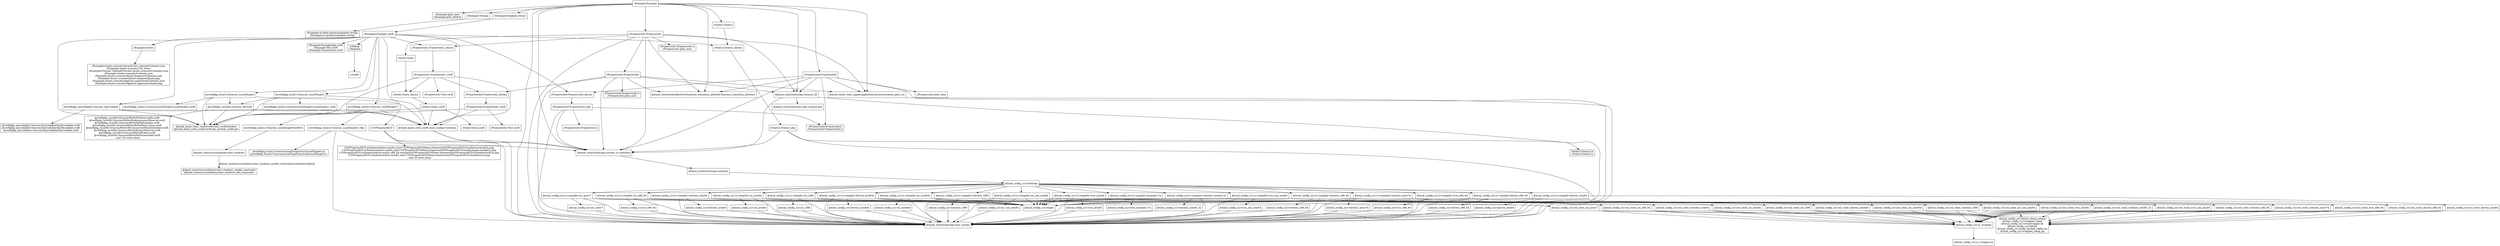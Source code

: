 digraph mygraph {
  node [shape=box];
  "//Example:Example"
  "//Example:Example" -> "//Example:plist_auto\n//Example:plist_default"
  "//Example:Example" -> "//Example:Strings"
  "//Example:Example" -> "@build_bazel_rules_apple//apple/internal:environment_plist_ios"
  "//Example:Example" -> "@bazel_tools//tools/objc:host_xcodes"
  "//Example:Example" -> "@bazel_tools//tools/cpp:current_cc_toolchain"
  "//Example:Example" -> "//Example:Example_library"
  "//Example:Example" -> "@bazel_tools//tools/objc:dummy_lib"
  "//Example:Example" -> "//Framework1:Framework1"
  "//Example:Example" -> "//Framework3:Framework3"
  "//Example:Example" -> "//Static2:Static2"
  "//Example:Example" -> "@bazel_tools//tools/allowlists/function_transition_allowlist:function_transition_allowlist"
  "//Framework1:Framework1"
  "//Framework1:Framework1" -> "//Framework1:Framework1.h\n//Framework1:plist_auto"
  "//Framework1:Framework1" -> "//Framework1:Framework1_library"
  "//Framework1:Framework1" -> "@bazel_tools//tools/allowlists/function_transition_allowlist:function_transition_allowlist"
  "//Framework1:Framework1" -> "//Static:Static"
  "//Framework1:Framework1" -> "@bazel_tools//tools/objc:host_xcodes"
  "//Framework1:Framework1" -> "//Framework2:Framework2"
  "//Framework1:Framework1" -> "@bazel_tools//tools/cpp:current_cc_toolchain"
  "//Framework1:Framework1" -> "@bazel_tools//tools/objc:dummy_lib"
  "//Framework1:Framework1" -> "@build_bazel_rules_apple//apple/internal:environment_plist_ios"
  "//Framework2:Framework2"
  "//Framework2:Framework2" -> "//Framework2:Framework2.h\n//Framework2:plist_auto"
  "//Framework2:Framework2" -> "//Framework2:Framework2_library"
  "//Framework2:Framework2" -> "@bazel_tools//tools/allowlists/function_transition_allowlist:function_transition_allowlist"
  "//Framework2:Framework2" -> "@bazel_tools//tools/objc:host_xcodes"
  "//Framework2:Framework2" -> "@bazel_tools//tools/cpp:current_cc_toolchain"
  "//Framework2:Framework2" -> "@bazel_tools//tools/objc:dummy_lib"
  "//Framework2:Framework2" -> "@build_bazel_rules_apple//apple/internal:environment_plist_ios"
  "//Framework2:Framework2.h\n//Framework2:plist_auto"
  "//Static:Static"
  "//Static:Static" -> "//Static:Static_library"
  "//Framework1:Framework1.h\n//Framework1:plist_auto"
  "//Example:Example_library"
  "//Example:Example_library" -> "//Example:Example_swift"
  "//Example:Strings"
  "//Example:Strings" -> "//Example:zh-Hant.lproj/Localizable.strings\n//Example:en.lproj/Localizable.strings"
  "//Example:zh-Hant.lproj/Localizable.strings\n//Example:en.lproj/Localizable.strings"
  "//Example:plist_auto\n//Example:plist_default"
  "//Static2:Static2"
  "//Static2:Static2" -> "//Static2:Static2_library"
  "//Example:Example_swift"
  "//Example:Example_swift" -> "//Example:Assets"
  "//Example:Example_swift" -> "//Example:ExampleApp.swift\n//Example:Test.swift\n//Example:ContentView.swift"
  "//Example:Example_swift" -> "//:Debug\n//:Release"
  "//Example:Example_swift" -> "//Framework1:Framework1_library"
  "//Example:Example_swift" -> "@build_bazel_rules_swift_local_config//:toolchain"
  "//Example:Example_swift" -> "//Framework3:Framework3_library"
  "//Example:Example_swift" -> "//Static2:Static2_library"
  "//Example:Example_swift" -> "@swiftpkg_anycodable//:Sources_AnyCodable"
  "//Example:Example_swift" -> "@swiftpkg_local1//:Sources_LocalTarget1"
  "//Example:Example_swift" -> "@swiftpkg_local1//:Sources_LocalTarget3"
  "//Example:Example_swift" -> "@swiftpkg_local1//:Sources_LocalTarget2"
  "//Example:Example_swift" -> "//:SVProgressHUD"
  "//Example:Example_swift" -> "@build_bazel_rules_swift//swift:emit_swiftinterface\n@build_bazel_rules_swift//swift:per_module_swiftcopt"
  "//:SVProgressHUD"
  "//:SVProgressHUD" -> "//:SVProgressHUD.xcframework/ios-arm64_armv7/SVProgressHUDShare.framework/SVProgressHUD.bundle/success@3x.png\n//:SVProgressHUD.xcframework/ios-arm64_armv7/SVProgressHUDShare.framework/SVProgressHUD.bundle/angle-mask@2x.png\n//:SVProgressHUD.xcframework/ios-arm64_x86_64-simulator/SVProgressHUDShare.framework/SVProgressHUD.bundle/error@2x.png\n//:SVProgressHUD.xcframework/ios-arm64_armv7/SVProgressHUDShare.framework/SVProgressHUD.bundle/error.png\n...and 35 more items"
  "//:SVProgressHUD" -> "@bazel_tools//tools/cpp:current_cc_toolchain"
  "//:SVProgressHUD" -> "@bazel_tools//tools/objc:host_xcodes"
  "//:SVProgressHUD.xcframework/ios-arm64_armv7/SVProgressHUDShare.framework/SVProgressHUD.bundle/success@3x.png\n//:SVProgressHUD.xcframework/ios-arm64_armv7/SVProgressHUDShare.framework/SVProgressHUD.bundle/angle-mask@2x.png\n//:SVProgressHUD.xcframework/ios-arm64_x86_64-simulator/SVProgressHUDShare.framework/SVProgressHUD.bundle/error@2x.png\n//:SVProgressHUD.xcframework/ios-arm64_armv7/SVProgressHUDShare.framework/SVProgressHUD.bundle/error.png\n...and 35 more items"
  "@swiftpkg_local1//:Sources_LocalTarget2"
  "@swiftpkg_local1//:Sources_LocalTarget2" -> "@swiftpkg_rxswift//:Sources_RxSwift"
  "@swiftpkg_local1//:Sources_LocalTarget2" -> "@build_bazel_rules_swift_local_config//:toolchain"
  "@swiftpkg_local1//:Sources_LocalTarget2" -> "@swiftpkg_local1//:Sources/LocalTarget2/LocalTarget2.swift"
  "@swiftpkg_local1//:Sources_LocalTarget2" -> "@build_bazel_rules_swift//swift:emit_swiftinterface\n@build_bazel_rules_swift//swift:per_module_swiftcopt"
  "@swiftpkg_local1//:Sources/LocalTarget2/LocalTarget2.swift"
  "@swiftpkg_local1//:Sources_LocalTarget3"
  "@swiftpkg_local1//:Sources_LocalTarget3" -> "@swiftpkg_local1//:Sources_LocalTarget3_Objc"
  "@swiftpkg_local1//:Sources_LocalTarget3" -> "@build_bazel_rules_swift_local_config//:toolchain"
  "@swiftpkg_local1//:Sources_LocalTarget3" -> "@swiftpkg_local1//:Sources_LocalTarget3SwiftSrc"
  "@swiftpkg_local1//:Sources_LocalTarget3" -> "@build_bazel_rules_swift//swift:emit_swiftinterface\n@build_bazel_rules_swift//swift:per_module_swiftcopt"
  "@swiftpkg_local1//:Sources_LocalTarget3_Objc"
  "@swiftpkg_local1//:Sources_LocalTarget3_Objc" -> "@swiftpkg_local1//:Sources/LocalTarget3/src/LocalTarget3.m\n@swiftpkg_local1//:Sources/LocalTarget3/include/LocalTarget3.h"
  "@swiftpkg_local1//:Sources_LocalTarget3_Objc" -> "@bazel_tools//tools/objc:host_xcodes"
  "@swiftpkg_local1//:Sources_LocalTarget3_Objc" -> "@bazel_tools//tools/cpp:current_cc_toolchain"
  "@swiftpkg_local1//:Sources/LocalTarget3/src/LocalTarget3.m\n@swiftpkg_local1//:Sources/LocalTarget3/include/LocalTarget3.h"
  "@swiftpkg_local1//:Sources_LocalTarget1"
  "@swiftpkg_local1//:Sources_LocalTarget1" -> "@swiftpkg_rxswift//:Sources_RxSwift"
  "@swiftpkg_local1//:Sources_LocalTarget1" -> "@build_bazel_rules_swift_local_config//:toolchain"
  "@swiftpkg_local1//:Sources_LocalTarget1" -> "@swiftpkg_local1//:Sources/LocalTarget1/LocalTarget1.swift"
  "@swiftpkg_local1//:Sources_LocalTarget1" -> "@build_bazel_rules_swift//swift:emit_swiftinterface\n@build_bazel_rules_swift//swift:per_module_swiftcopt"
  "@swiftpkg_local1//:Sources/LocalTarget1/LocalTarget1.swift"
  "@swiftpkg_rxswift//:Sources_RxSwift"
  "@swiftpkg_rxswift//:Sources_RxSwift" -> "@build_bazel_rules_swift_local_config//:toolchain"
  "@swiftpkg_rxswift//:Sources_RxSwift" -> "@swiftpkg_rxswift//:Sources/RxSwift/Observable.swift\n@swiftpkg_rxswift//:Sources/RxSwift/AnonymousObserver.swift\n@swiftpkg_rxswift//:Sources/RxSwift/Materialize.swift\n@swiftpkg_rxswift//:Sources/RxSwift/Platform.Linux.swift\n@swiftpkg_rxswift//:Sources/RxSwift/ConcurrentMainScheduler.swift\n@swiftpkg_rxswift//:Sources/RxSwift/AnyObserver.swift\n@swiftpkg_rxswift//:Sources/RxSwift/Amb.swift\n@swiftpkg_rxswift//:Sources/RxSwift/Enumerated.swift\n...and 152 more items"
  "@swiftpkg_rxswift//:Sources_RxSwift" -> "@build_bazel_rules_swift//swift:emit_swiftinterface\n@build_bazel_rules_swift//swift:per_module_swiftcopt"
  "@swiftpkg_rxswift//:Sources/RxSwift/Observable.swift\n@swiftpkg_rxswift//:Sources/RxSwift/AnonymousObserver.swift\n@swiftpkg_rxswift//:Sources/RxSwift/Materialize.swift\n@swiftpkg_rxswift//:Sources/RxSwift/Platform.Linux.swift\n@swiftpkg_rxswift//:Sources/RxSwift/ConcurrentMainScheduler.swift\n@swiftpkg_rxswift//:Sources/RxSwift/AnyObserver.swift\n@swiftpkg_rxswift//:Sources/RxSwift/Amb.swift\n@swiftpkg_rxswift//:Sources/RxSwift/Enumerated.swift\n...and 152 more items"
  "@swiftpkg_anycodable//:Sources_AnyCodable"
  "@swiftpkg_anycodable//:Sources_AnyCodable" -> "@build_bazel_rules_swift_local_config//:toolchain"
  "@swiftpkg_anycodable//:Sources_AnyCodable" -> "@swiftpkg_anycodable//:Sources/AnyCodable/AnyEncodable.swift\n@swiftpkg_anycodable//:Sources/AnyCodable/AnyDecodable.swift\n@swiftpkg_anycodable//:Sources/AnyCodable/AnyCodable.swift"
  "@swiftpkg_anycodable//:Sources_AnyCodable" -> "@build_bazel_rules_swift//swift:emit_swiftinterface\n@build_bazel_rules_swift//swift:per_module_swiftcopt"
  "@swiftpkg_anycodable//:Sources/AnyCodable/AnyEncodable.swift\n@swiftpkg_anycodable//:Sources/AnyCodable/AnyDecodable.swift\n@swiftpkg_anycodable//:Sources/AnyCodable/AnyCodable.swift"
  "//Static2:Static2_library"
  "//Static2:Static2_library" -> "//Static2:Static2_objc"
  "//Static2:Static2_objc"
  "//Static2:Static2_objc" -> "//Static2:Static2.m\n//Static2:Static2.h"
  "//Static2:Static2_objc" -> "@bazel_tools//tools/objc:host_xcodes"
  "//Static2:Static2_objc" -> "@bazel_tools//tools/cpp:current_cc_toolchain"
  "//Static2:Static2.m\n//Static2:Static2.h"
  "//Framework1:Framework1_library"
  "//Framework1:Framework1_library" -> "//Framework1:Framework1_swift"
  "//Framework1:Framework1_swift"
  "//Framework1:Framework1_swift" -> "//Framework1:Test.swift"
  "//Framework1:Framework1_swift" -> "@build_bazel_rules_swift//swift:emit_swiftinterface\n@build_bazel_rules_swift//swift:per_module_swiftcopt"
  "//Framework1:Framework1_swift" -> "@build_bazel_rules_swift_local_config//:toolchain"
  "//Framework1:Framework1_swift" -> "//Static:Static_library"
  "//Framework1:Framework1_swift" -> "//Framework2:Framework2_library"
  "//Framework2:Framework2_library"
  "//Framework2:Framework2_library" -> "//Framework2:Framework2_swift"
  "//Static:Static_library"
  "//Static:Static_library" -> "//Static:Static_swift"
  "//Static:Static_swift"
  "//Static:Static_swift" -> "//Static:Static.swift"
  "//Static:Static_swift" -> "@build_bazel_rules_swift//swift:emit_swiftinterface\n@build_bazel_rules_swift//swift:per_module_swiftcopt"
  "//Static:Static_swift" -> "@build_bazel_rules_swift_local_config//:toolchain"
  "//Static:Static.swift"
  "//:Debug\n//:Release"
  "//:Debug\n//:Release" -> "//:mode"
  "//:mode"
  "//Example:ExampleApp.swift\n//Example:Test.swift\n//Example:ContentView.swift"
  "//Example:Assets"
  "//Example:Assets" -> "//Example:Assets.xcassets/AccentColor.colorset/Contents.json\n//Example:Assets.xcassets/.DS_Store\n//Example:Preview Content/Preview Assets.xcassets/Contents.json\n//Example:Assets.xcassets/Contents.json\n//Example:Assets.xcassets/bazel.imageset/Contents.json\n//Example:Assets.xcassets/bazel.imageset/bazel.png\n//Example:Assets.xcassets/AppIcon.appiconset/Contents.json\n//Example:Assets.xcassets/AppIcon.appiconset/bazel.png"
  "//Example:Assets.xcassets/AccentColor.colorset/Contents.json\n//Example:Assets.xcassets/.DS_Store\n//Example:Preview Content/Preview Assets.xcassets/Contents.json\n//Example:Assets.xcassets/Contents.json\n//Example:Assets.xcassets/bazel.imageset/Contents.json\n//Example:Assets.xcassets/bazel.imageset/bazel.png\n//Example:Assets.xcassets/AppIcon.appiconset/Contents.json\n//Example:Assets.xcassets/AppIcon.appiconset/bazel.png"
  "//Framework2:Framework2_swift"
  "//Framework2:Framework2_swift" -> "//Framework2:Test.swift"
  "//Framework2:Framework2_swift" -> "@build_bazel_rules_swift//swift:emit_swiftinterface\n@build_bazel_rules_swift//swift:per_module_swiftcopt"
  "//Framework2:Framework2_swift" -> "@build_bazel_rules_swift_local_config//:toolchain"
  "@build_bazel_rules_swift_local_config//:toolchain"
  "@build_bazel_rules_swift_local_config//:toolchain" -> "@bazel_tools//tools/objc:host_xcodes"
  "@build_bazel_rules_swift_local_config//:toolchain" -> "@bazel_tools//tools/cpp:current_cc_toolchain"
  "@build_bazel_rules_swift//swift:emit_swiftinterface\n@build_bazel_rules_swift//swift:per_module_swiftcopt"
  "//Framework2:Test.swift"
  "//Framework1:Test.swift"
  "@swiftpkg_local1//:Sources_LocalTarget3SwiftSrc"
  "@swiftpkg_local1//:Sources_LocalTarget3SwiftSrc" -> "@bazel_tools//src/conditions:host_windows"
  "@bazel_tools//src/conditions:host_windows"
  "@bazel_tools//src/conditions:host_windows" -> "@bazel_tools//src/conditions:host_windows_arm64_constraint\n@bazel_tools//src/conditions:host_windows_x64_constraint"
  [label="@bazel_tools//src/conditions:host_windows_arm64_constraint//conditions:default"];
  "@bazel_tools//src/conditions:host_windows_arm64_constraint\n@bazel_tools//src/conditions:host_windows_x64_constraint"
  "//Framework3:Framework3"
  "//Framework3:Framework3" -> "//Framework3:plist_auto"
  "//Framework3:Framework3" -> "//Framework3:Framework3_library"
  "//Framework3:Framework3" -> "//Framework3:Framework.h\n//Framework3:Framework3.h"
  "//Framework3:Framework3" -> "@bazel_tools//tools/allowlists/function_transition_allowlist:function_transition_allowlist"
  "//Framework3:Framework3" -> "@bazel_tools//tools/objc:host_xcodes"
  "//Framework3:Framework3" -> "@bazel_tools//tools/cpp:current_cc_toolchain"
  "//Framework3:Framework3" -> "@bazel_tools//tools/objc:dummy_lib"
  "//Framework3:Framework3" -> "@build_bazel_rules_apple//apple/internal:environment_plist_ios"
  "@build_bazel_rules_apple//apple/internal:environment_plist_ios"
  "@build_bazel_rules_apple//apple/internal:environment_plist_ios" -> "@bazel_tools//tools/objc:host_xcodes"
  "@bazel_tools//tools/objc:dummy_lib"
  "@bazel_tools//tools/objc:dummy_lib" -> "@bazel_tools//tools/objc:objc_dummy.mm"
  "@bazel_tools//tools/objc:dummy_lib" -> "@bazel_tools//tools/objc:host_xcodes"
  "@bazel_tools//tools/objc:dummy_lib" -> "@bazel_tools//tools/cpp:current_cc_toolchain"
  "@bazel_tools//tools/objc:objc_dummy.mm"
  "@bazel_tools//tools/allowlists/function_transition_allowlist:function_transition_allowlist"
  "//Framework3:Framework3_library"
  "//Framework3:Framework3_library" -> "//Framework3:Framework3_objc"
  "//Framework3:Framework3_objc"
  "//Framework3:Framework3_objc" -> "//Framework3:Framework.m"
  "//Framework3:Framework3_objc" -> "//Framework3:Framework.h\n//Framework3:Framework3.h"
  "//Framework3:Framework3_objc" -> "@bazel_tools//tools/objc:host_xcodes"
  "//Framework3:Framework3_objc" -> "@bazel_tools//tools/cpp:current_cc_toolchain"
  "@bazel_tools//tools/cpp:current_cc_toolchain"
  "@bazel_tools//tools/cpp:current_cc_toolchain" -> "@bazel_tools//tools/cpp:toolchain"
  "@bazel_tools//tools/cpp:toolchain"
  "@bazel_tools//tools/cpp:toolchain" -> "@local_config_cc//:toolchain"
  "@local_config_cc//:toolchain"
  "@local_config_cc//:toolchain" -> "@local_config_cc//:cc-compiler-ios_armv7"
  "@local_config_cc//:toolchain" -> "@local_config_cc//:cc-compiler-ios_arm64"
  "@local_config_cc//:toolchain" -> "@local_config_cc//:cc-compiler-ios_arm64e"
  "@local_config_cc//:toolchain" -> "@local_config_cc//:cc-compiler-watchos_armv7k"
  "@local_config_cc//:toolchain" -> "@local_config_cc//:cc-compiler-watchos_arm64_32"
  "@local_config_cc//:toolchain" -> "@local_config_cc//:cc-compiler-tvos_arm64"
  "@local_config_cc//:toolchain" -> "@local_config_cc//:cc-compiler-darwin_x86_64"
  "@local_config_cc//:toolchain" -> "@local_config_cc//:cc-compiler-darwin_arm64"
  "@local_config_cc//:toolchain" -> "@local_config_cc//:cc-compiler-darwin_arm64e"
  "@local_config_cc//:toolchain" -> "@local_config_cc//:cc-compiler-ios_i386"
  "@local_config_cc//:toolchain" -> "@local_config_cc//:cc-compiler-ios_x86_64"
  "@local_config_cc//:toolchain" -> "@local_config_cc//:cc-compiler-ios_sim_arm64"
  "@local_config_cc//:toolchain" -> "@local_config_cc//:cc-compiler-watchos_arm64"
  "@local_config_cc//:toolchain" -> "@local_config_cc//:cc-compiler-watchos_i386"
  "@local_config_cc//:toolchain" -> "@local_config_cc//:cc-compiler-watchos_x86_64"
  "@local_config_cc//:toolchain" -> "@local_config_cc//:cc-compiler-tvos_x86_64"
  "@local_config_cc//:toolchain" -> "@local_config_cc//:cc-compiler-tvos_sim_arm64"
  "@local_config_cc//:toolchain" -> "@local_config_cc//:cc-compiler-armeabi-v7a"
  "@local_config_cc//:cc-compiler-armeabi-v7a"
  "@local_config_cc//:cc-compiler-armeabi-v7a" -> "@local_config_cc//:empty"
  "@local_config_cc//:cc-compiler-armeabi-v7a" -> "@local_config_cc//:stub_armeabi-v7a"
  "@local_config_cc//:stub_armeabi-v7a"
  "@local_config_cc//:cc-compiler-tvos_sim_arm64"
  "@local_config_cc//:cc-compiler-tvos_sim_arm64" -> "@local_config_cc//:osx_tools_tvos_sim_arm64"
  "@local_config_cc//:cc-compiler-tvos_sim_arm64" -> "@local_config_cc//:empty"
  "@local_config_cc//:cc-compiler-tvos_sim_arm64" -> "@local_config_cc//:tvos_sim_arm64"
  "@local_config_cc//:cc-compiler-tvos_sim_arm64" -> "@bazel_tools//tools/objc:host_xcodes"
  "@local_config_cc//:tvos_sim_arm64"
  "@local_config_cc//:tvos_sim_arm64" -> "@bazel_tools//tools/objc:host_xcodes"
  "@local_config_cc//:osx_tools_tvos_sim_arm64"
  "@local_config_cc//:osx_tools_tvos_sim_arm64" -> "@local_config_cc//:cc_wrapper"
  "@local_config_cc//:osx_tools_tvos_sim_arm64" -> "@local_config_cc//:libtool_check_unique\n@local_config_cc//:wrapped_clang\n@local_config_cc//:xcrunwrapper.sh\n@local_config_cc//:libtool\n@local_config_cc//:make_hashed_objlist.py\n@local_config_cc//:wrapped_clang_pp"
  "@local_config_cc//:cc-compiler-tvos_x86_64"
  "@local_config_cc//:cc-compiler-tvos_x86_64" -> "@local_config_cc//:osx_tools_tvos_x86_64"
  "@local_config_cc//:cc-compiler-tvos_x86_64" -> "@local_config_cc//:empty"
  "@local_config_cc//:cc-compiler-tvos_x86_64" -> "@local_config_cc//:tvos_x86_64"
  "@local_config_cc//:cc-compiler-tvos_x86_64" -> "@bazel_tools//tools/objc:host_xcodes"
  "@local_config_cc//:tvos_x86_64"
  "@local_config_cc//:tvos_x86_64" -> "@bazel_tools//tools/objc:host_xcodes"
  "@local_config_cc//:osx_tools_tvos_x86_64"
  "@local_config_cc//:osx_tools_tvos_x86_64" -> "@local_config_cc//:cc_wrapper"
  "@local_config_cc//:osx_tools_tvos_x86_64" -> "@local_config_cc//:libtool_check_unique\n@local_config_cc//:wrapped_clang\n@local_config_cc//:xcrunwrapper.sh\n@local_config_cc//:libtool\n@local_config_cc//:make_hashed_objlist.py\n@local_config_cc//:wrapped_clang_pp"
  "@local_config_cc//:cc-compiler-watchos_x86_64"
  "@local_config_cc//:cc-compiler-watchos_x86_64" -> "@local_config_cc//:osx_tools_watchos_x86_64"
  "@local_config_cc//:cc-compiler-watchos_x86_64" -> "@local_config_cc//:empty"
  "@local_config_cc//:cc-compiler-watchos_x86_64" -> "@local_config_cc//:watchos_x86_64"
  "@local_config_cc//:cc-compiler-watchos_x86_64" -> "@bazel_tools//tools/objc:host_xcodes"
  "@local_config_cc//:watchos_x86_64"
  "@local_config_cc//:watchos_x86_64" -> "@bazel_tools//tools/objc:host_xcodes"
  "@local_config_cc//:osx_tools_watchos_x86_64"
  "@local_config_cc//:osx_tools_watchos_x86_64" -> "@local_config_cc//:cc_wrapper"
  "@local_config_cc//:osx_tools_watchos_x86_64" -> "@local_config_cc//:libtool_check_unique\n@local_config_cc//:wrapped_clang\n@local_config_cc//:xcrunwrapper.sh\n@local_config_cc//:libtool\n@local_config_cc//:make_hashed_objlist.py\n@local_config_cc//:wrapped_clang_pp"
  "@local_config_cc//:cc-compiler-watchos_i386"
  "@local_config_cc//:cc-compiler-watchos_i386" -> "@local_config_cc//:osx_tools_watchos_i386"
  "@local_config_cc//:cc-compiler-watchos_i386" -> "@local_config_cc//:empty"
  "@local_config_cc//:cc-compiler-watchos_i386" -> "@local_config_cc//:watchos_i386"
  "@local_config_cc//:cc-compiler-watchos_i386" -> "@bazel_tools//tools/objc:host_xcodes"
  "@local_config_cc//:watchos_i386"
  "@local_config_cc//:watchos_i386" -> "@bazel_tools//tools/objc:host_xcodes"
  "@local_config_cc//:osx_tools_watchos_i386"
  "@local_config_cc//:osx_tools_watchos_i386" -> "@local_config_cc//:cc_wrapper"
  "@local_config_cc//:osx_tools_watchos_i386" -> "@local_config_cc//:libtool_check_unique\n@local_config_cc//:wrapped_clang\n@local_config_cc//:xcrunwrapper.sh\n@local_config_cc//:libtool\n@local_config_cc//:make_hashed_objlist.py\n@local_config_cc//:wrapped_clang_pp"
  "@local_config_cc//:cc-compiler-watchos_arm64"
  "@local_config_cc//:cc-compiler-watchos_arm64" -> "@local_config_cc//:osx_tools_watchos_arm64"
  "@local_config_cc//:cc-compiler-watchos_arm64" -> "@local_config_cc//:empty"
  "@local_config_cc//:cc-compiler-watchos_arm64" -> "@local_config_cc//:watchos_arm64"
  "@local_config_cc//:cc-compiler-watchos_arm64" -> "@bazel_tools//tools/objc:host_xcodes"
  "@local_config_cc//:watchos_arm64"
  "@local_config_cc//:watchos_arm64" -> "@bazel_tools//tools/objc:host_xcodes"
  "@local_config_cc//:osx_tools_watchos_arm64"
  "@local_config_cc//:osx_tools_watchos_arm64" -> "@local_config_cc//:cc_wrapper"
  "@local_config_cc//:osx_tools_watchos_arm64" -> "@local_config_cc//:libtool_check_unique\n@local_config_cc//:wrapped_clang\n@local_config_cc//:xcrunwrapper.sh\n@local_config_cc//:libtool\n@local_config_cc//:make_hashed_objlist.py\n@local_config_cc//:wrapped_clang_pp"
  "@local_config_cc//:cc-compiler-ios_sim_arm64"
  "@local_config_cc//:cc-compiler-ios_sim_arm64" -> "@local_config_cc//:osx_tools_ios_sim_arm64"
  "@local_config_cc//:cc-compiler-ios_sim_arm64" -> "@local_config_cc//:empty"
  "@local_config_cc//:cc-compiler-ios_sim_arm64" -> "@local_config_cc//:ios_sim_arm64"
  "@local_config_cc//:cc-compiler-ios_sim_arm64" -> "@bazel_tools//tools/objc:host_xcodes"
  "@local_config_cc//:ios_sim_arm64"
  "@local_config_cc//:ios_sim_arm64" -> "@bazel_tools//tools/objc:host_xcodes"
  "@local_config_cc//:osx_tools_ios_sim_arm64"
  "@local_config_cc//:osx_tools_ios_sim_arm64" -> "@local_config_cc//:cc_wrapper"
  "@local_config_cc//:osx_tools_ios_sim_arm64" -> "@local_config_cc//:libtool_check_unique\n@local_config_cc//:wrapped_clang\n@local_config_cc//:xcrunwrapper.sh\n@local_config_cc//:libtool\n@local_config_cc//:make_hashed_objlist.py\n@local_config_cc//:wrapped_clang_pp"
  "@local_config_cc//:cc-compiler-ios_x86_64"
  "@local_config_cc//:cc-compiler-ios_x86_64" -> "@local_config_cc//:osx_tools_ios_x86_64"
  "@local_config_cc//:cc-compiler-ios_x86_64" -> "@local_config_cc//:empty"
  "@local_config_cc//:cc-compiler-ios_x86_64" -> "@local_config_cc//:ios_x86_64"
  "@local_config_cc//:cc-compiler-ios_x86_64" -> "@bazel_tools//tools/objc:host_xcodes"
  "@local_config_cc//:ios_x86_64"
  "@local_config_cc//:ios_x86_64" -> "@bazel_tools//tools/objc:host_xcodes"
  "@local_config_cc//:osx_tools_ios_x86_64"
  "@local_config_cc//:osx_tools_ios_x86_64" -> "@local_config_cc//:cc_wrapper"
  "@local_config_cc//:osx_tools_ios_x86_64" -> "@local_config_cc//:libtool_check_unique\n@local_config_cc//:wrapped_clang\n@local_config_cc//:xcrunwrapper.sh\n@local_config_cc//:libtool\n@local_config_cc//:make_hashed_objlist.py\n@local_config_cc//:wrapped_clang_pp"
  "@local_config_cc//:cc-compiler-ios_i386"
  "@local_config_cc//:cc-compiler-ios_i386" -> "@local_config_cc//:osx_tools_ios_i386"
  "@local_config_cc//:cc-compiler-ios_i386" -> "@local_config_cc//:empty"
  "@local_config_cc//:cc-compiler-ios_i386" -> "@local_config_cc//:ios_i386"
  "@local_config_cc//:cc-compiler-ios_i386" -> "@bazel_tools//tools/objc:host_xcodes"
  "@local_config_cc//:ios_i386"
  "@local_config_cc//:ios_i386" -> "@bazel_tools//tools/objc:host_xcodes"
  "@local_config_cc//:osx_tools_ios_i386"
  "@local_config_cc//:osx_tools_ios_i386" -> "@local_config_cc//:cc_wrapper"
  "@local_config_cc//:osx_tools_ios_i386" -> "@local_config_cc//:libtool_check_unique\n@local_config_cc//:wrapped_clang\n@local_config_cc//:xcrunwrapper.sh\n@local_config_cc//:libtool\n@local_config_cc//:make_hashed_objlist.py\n@local_config_cc//:wrapped_clang_pp"
  "@local_config_cc//:cc-compiler-darwin_arm64e"
  "@local_config_cc//:cc-compiler-darwin_arm64e" -> "@local_config_cc//:osx_tools_darwin_arm64e"
  "@local_config_cc//:cc-compiler-darwin_arm64e" -> "@local_config_cc//:empty"
  "@local_config_cc//:cc-compiler-darwin_arm64e" -> "@local_config_cc//:darwin_arm64e"
  "@local_config_cc//:cc-compiler-darwin_arm64e" -> "@bazel_tools//tools/objc:host_xcodes"
  "@local_config_cc//:darwin_arm64e"
  "@local_config_cc//:darwin_arm64e" -> "@bazel_tools//tools/objc:host_xcodes"
  "@local_config_cc//:osx_tools_darwin_arm64e"
  "@local_config_cc//:osx_tools_darwin_arm64e" -> "@local_config_cc//:cc_wrapper"
  "@local_config_cc//:osx_tools_darwin_arm64e" -> "@local_config_cc//:libtool_check_unique\n@local_config_cc//:wrapped_clang\n@local_config_cc//:xcrunwrapper.sh\n@local_config_cc//:libtool\n@local_config_cc//:make_hashed_objlist.py\n@local_config_cc//:wrapped_clang_pp"
  "@local_config_cc//:cc-compiler-darwin_arm64"
  "@local_config_cc//:cc-compiler-darwin_arm64" -> "@local_config_cc//:osx_tools_darwin_arm64"
  "@local_config_cc//:cc-compiler-darwin_arm64" -> "@local_config_cc//:empty"
  "@local_config_cc//:cc-compiler-darwin_arm64" -> "@local_config_cc//:darwin_arm64"
  "@local_config_cc//:cc-compiler-darwin_arm64" -> "@bazel_tools//tools/objc:host_xcodes"
  "@local_config_cc//:osx_tools_darwin_arm64"
  "@local_config_cc//:osx_tools_darwin_arm64" -> "@local_config_cc//:cc_wrapper"
  "@local_config_cc//:osx_tools_darwin_arm64" -> "@local_config_cc//:libtool_check_unique\n@local_config_cc//:wrapped_clang\n@local_config_cc//:xcrunwrapper.sh\n@local_config_cc//:libtool\n@local_config_cc//:make_hashed_objlist.py\n@local_config_cc//:wrapped_clang_pp"
  "@local_config_cc//:cc-compiler-darwin_x86_64"
  "@local_config_cc//:cc-compiler-darwin_x86_64" -> "@local_config_cc//:osx_tools_darwin_x86_64"
  "@local_config_cc//:cc-compiler-darwin_x86_64" -> "@local_config_cc//:empty"
  "@local_config_cc//:cc-compiler-darwin_x86_64" -> "@local_config_cc//:darwin_x86_64"
  "@local_config_cc//:cc-compiler-darwin_x86_64" -> "@bazel_tools//tools/objc:host_xcodes"
  "@local_config_cc//:darwin_x86_64"
  "@local_config_cc//:darwin_x86_64" -> "@bazel_tools//tools/objc:host_xcodes"
  "@local_config_cc//:osx_tools_darwin_x86_64"
  "@local_config_cc//:osx_tools_darwin_x86_64" -> "@local_config_cc//:cc_wrapper"
  "@local_config_cc//:osx_tools_darwin_x86_64" -> "@local_config_cc//:libtool_check_unique\n@local_config_cc//:wrapped_clang\n@local_config_cc//:xcrunwrapper.sh\n@local_config_cc//:libtool\n@local_config_cc//:make_hashed_objlist.py\n@local_config_cc//:wrapped_clang_pp"
  "@local_config_cc//:cc-compiler-tvos_arm64"
  "@local_config_cc//:cc-compiler-tvos_arm64" -> "@local_config_cc//:osx_tools_tvos_arm64"
  "@local_config_cc//:cc-compiler-tvos_arm64" -> "@local_config_cc//:empty"
  "@local_config_cc//:cc-compiler-tvos_arm64" -> "@local_config_cc//:tvos_arm64"
  "@local_config_cc//:cc-compiler-tvos_arm64" -> "@bazel_tools//tools/objc:host_xcodes"
  "@local_config_cc//:tvos_arm64"
  "@local_config_cc//:tvos_arm64" -> "@bazel_tools//tools/objc:host_xcodes"
  "@local_config_cc//:osx_tools_tvos_arm64"
  "@local_config_cc//:osx_tools_tvos_arm64" -> "@local_config_cc//:cc_wrapper"
  "@local_config_cc//:osx_tools_tvos_arm64" -> "@local_config_cc//:libtool_check_unique\n@local_config_cc//:wrapped_clang\n@local_config_cc//:xcrunwrapper.sh\n@local_config_cc//:libtool\n@local_config_cc//:make_hashed_objlist.py\n@local_config_cc//:wrapped_clang_pp"
  "@local_config_cc//:cc-compiler-watchos_arm64_32"
  "@local_config_cc//:cc-compiler-watchos_arm64_32" -> "@local_config_cc//:osx_tools_watchos_arm64_32"
  "@local_config_cc//:cc-compiler-watchos_arm64_32" -> "@local_config_cc//:empty"
  "@local_config_cc//:cc-compiler-watchos_arm64_32" -> "@local_config_cc//:watchos_arm64_32"
  "@local_config_cc//:cc-compiler-watchos_arm64_32" -> "@bazel_tools//tools/objc:host_xcodes"
  "@local_config_cc//:watchos_arm64_32"
  "@local_config_cc//:watchos_arm64_32" -> "@bazel_tools//tools/objc:host_xcodes"
  "@local_config_cc//:osx_tools_watchos_arm64_32"
  "@local_config_cc//:osx_tools_watchos_arm64_32" -> "@local_config_cc//:cc_wrapper"
  "@local_config_cc//:osx_tools_watchos_arm64_32" -> "@local_config_cc//:libtool_check_unique\n@local_config_cc//:wrapped_clang\n@local_config_cc//:xcrunwrapper.sh\n@local_config_cc//:libtool\n@local_config_cc//:make_hashed_objlist.py\n@local_config_cc//:wrapped_clang_pp"
  "@local_config_cc//:cc-compiler-watchos_armv7k"
  "@local_config_cc//:cc-compiler-watchos_armv7k" -> "@local_config_cc//:osx_tools_watchos_armv7k"
  "@local_config_cc//:cc-compiler-watchos_armv7k" -> "@local_config_cc//:empty"
  "@local_config_cc//:cc-compiler-watchos_armv7k" -> "@local_config_cc//:watchos_armv7k"
  "@local_config_cc//:cc-compiler-watchos_armv7k" -> "@bazel_tools//tools/objc:host_xcodes"
  "@local_config_cc//:osx_tools_watchos_armv7k"
  "@local_config_cc//:osx_tools_watchos_armv7k" -> "@local_config_cc//:cc_wrapper"
  "@local_config_cc//:osx_tools_watchos_armv7k" -> "@local_config_cc//:libtool_check_unique\n@local_config_cc//:wrapped_clang\n@local_config_cc//:xcrunwrapper.sh\n@local_config_cc//:libtool\n@local_config_cc//:make_hashed_objlist.py\n@local_config_cc//:wrapped_clang_pp"
  "@local_config_cc//:cc-compiler-ios_arm64e"
  "@local_config_cc//:cc-compiler-ios_arm64e" -> "@local_config_cc//:osx_tools_ios_arm64e"
  "@local_config_cc//:cc-compiler-ios_arm64e" -> "@local_config_cc//:empty"
  "@local_config_cc//:cc-compiler-ios_arm64e" -> "@local_config_cc//:ios_arm64e"
  "@local_config_cc//:cc-compiler-ios_arm64e" -> "@bazel_tools//tools/objc:host_xcodes"
  "@local_config_cc//:ios_arm64e"
  "@local_config_cc//:ios_arm64e" -> "@bazel_tools//tools/objc:host_xcodes"
  "@local_config_cc//:osx_tools_ios_arm64e"
  "@local_config_cc//:osx_tools_ios_arm64e" -> "@local_config_cc//:cc_wrapper"
  "@local_config_cc//:osx_tools_ios_arm64e" -> "@local_config_cc//:libtool_check_unique\n@local_config_cc//:wrapped_clang\n@local_config_cc//:xcrunwrapper.sh\n@local_config_cc//:libtool\n@local_config_cc//:make_hashed_objlist.py\n@local_config_cc//:wrapped_clang_pp"
  "@local_config_cc//:cc-compiler-ios_arm64"
  "@local_config_cc//:cc-compiler-ios_arm64" -> "@local_config_cc//:osx_tools_ios_arm64"
  "@local_config_cc//:cc-compiler-ios_arm64" -> "@local_config_cc//:empty"
  "@local_config_cc//:cc-compiler-ios_arm64" -> "@local_config_cc//:ios_arm64"
  "@local_config_cc//:cc-compiler-ios_arm64" -> "@bazel_tools//tools/objc:host_xcodes"
  "@local_config_cc//:ios_arm64"
  "@local_config_cc//:ios_arm64" -> "@bazel_tools//tools/objc:host_xcodes"
  "@local_config_cc//:osx_tools_ios_arm64"
  "@local_config_cc//:osx_tools_ios_arm64" -> "@local_config_cc//:cc_wrapper"
  "@local_config_cc//:osx_tools_ios_arm64" -> "@local_config_cc//:libtool_check_unique\n@local_config_cc//:wrapped_clang\n@local_config_cc//:xcrunwrapper.sh\n@local_config_cc//:libtool\n@local_config_cc//:make_hashed_objlist.py\n@local_config_cc//:wrapped_clang_pp"
  "@local_config_cc//:cc-compiler-ios_armv7"
  "@local_config_cc//:cc-compiler-ios_armv7" -> "@local_config_cc//:osx_tools_ios_armv7"
  "@local_config_cc//:cc-compiler-ios_armv7" -> "@local_config_cc//:empty"
  "@local_config_cc//:cc-compiler-ios_armv7" -> "@local_config_cc//:ios_armv7"
  "@local_config_cc//:cc-compiler-ios_armv7" -> "@bazel_tools//tools/objc:host_xcodes"
  "@local_config_cc//:ios_armv7"
  "@local_config_cc//:ios_armv7" -> "@bazel_tools//tools/objc:host_xcodes"
  "@local_config_cc//:empty"
  "@local_config_cc//:osx_tools_ios_armv7"
  "@local_config_cc//:osx_tools_ios_armv7" -> "@local_config_cc//:cc_wrapper"
  "@local_config_cc//:osx_tools_ios_armv7" -> "@local_config_cc//:libtool_check_unique\n@local_config_cc//:wrapped_clang\n@local_config_cc//:xcrunwrapper.sh\n@local_config_cc//:libtool\n@local_config_cc//:make_hashed_objlist.py\n@local_config_cc//:wrapped_clang_pp"
  "@local_config_cc//:libtool_check_unique\n@local_config_cc//:wrapped_clang\n@local_config_cc//:xcrunwrapper.sh\n@local_config_cc//:libtool\n@local_config_cc//:make_hashed_objlist.py\n@local_config_cc//:wrapped_clang_pp"
  "@local_config_cc//:cc_wrapper"
  "@local_config_cc//:cc_wrapper" -> "@local_config_cc//:cc_wrapper.sh"
  "@local_config_cc//:cc_wrapper.sh"
  "//Framework3:Framework.h\n//Framework3:Framework3.h"
  "//Framework3:Framework.m"
  "//Framework3:plist_auto"
  "@local_config_cc//:watchos_armv7k"
  "@local_config_cc//:watchos_armv7k" -> "@bazel_tools//tools/objc:host_xcodes"
  "@local_config_cc//:darwin_arm64"
  "@local_config_cc//:darwin_arm64" -> "@bazel_tools//tools/objc:host_xcodes"
  "@bazel_tools//tools/objc:host_xcodes"
}
